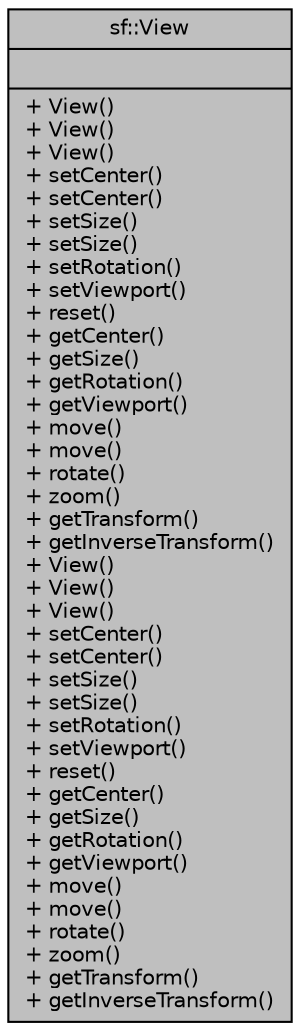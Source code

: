 digraph "sf::View"
{
 // LATEX_PDF_SIZE
  edge [fontname="Helvetica",fontsize="10",labelfontname="Helvetica",labelfontsize="10"];
  node [fontname="Helvetica",fontsize="10",shape=record];
  Node1 [label="{sf::View\n||+ View()\l+ View()\l+ View()\l+ setCenter()\l+ setCenter()\l+ setSize()\l+ setSize()\l+ setRotation()\l+ setViewport()\l+ reset()\l+ getCenter()\l+ getSize()\l+ getRotation()\l+ getViewport()\l+ move()\l+ move()\l+ rotate()\l+ zoom()\l+ getTransform()\l+ getInverseTransform()\l+ View()\l+ View()\l+ View()\l+ setCenter()\l+ setCenter()\l+ setSize()\l+ setSize()\l+ setRotation()\l+ setViewport()\l+ reset()\l+ getCenter()\l+ getSize()\l+ getRotation()\l+ getViewport()\l+ move()\l+ move()\l+ rotate()\l+ zoom()\l+ getTransform()\l+ getInverseTransform()\l}",height=0.2,width=0.4,color="black", fillcolor="grey75", style="filled", fontcolor="black",tooltip="2D camera that defines what region is shown on screen"];
}
